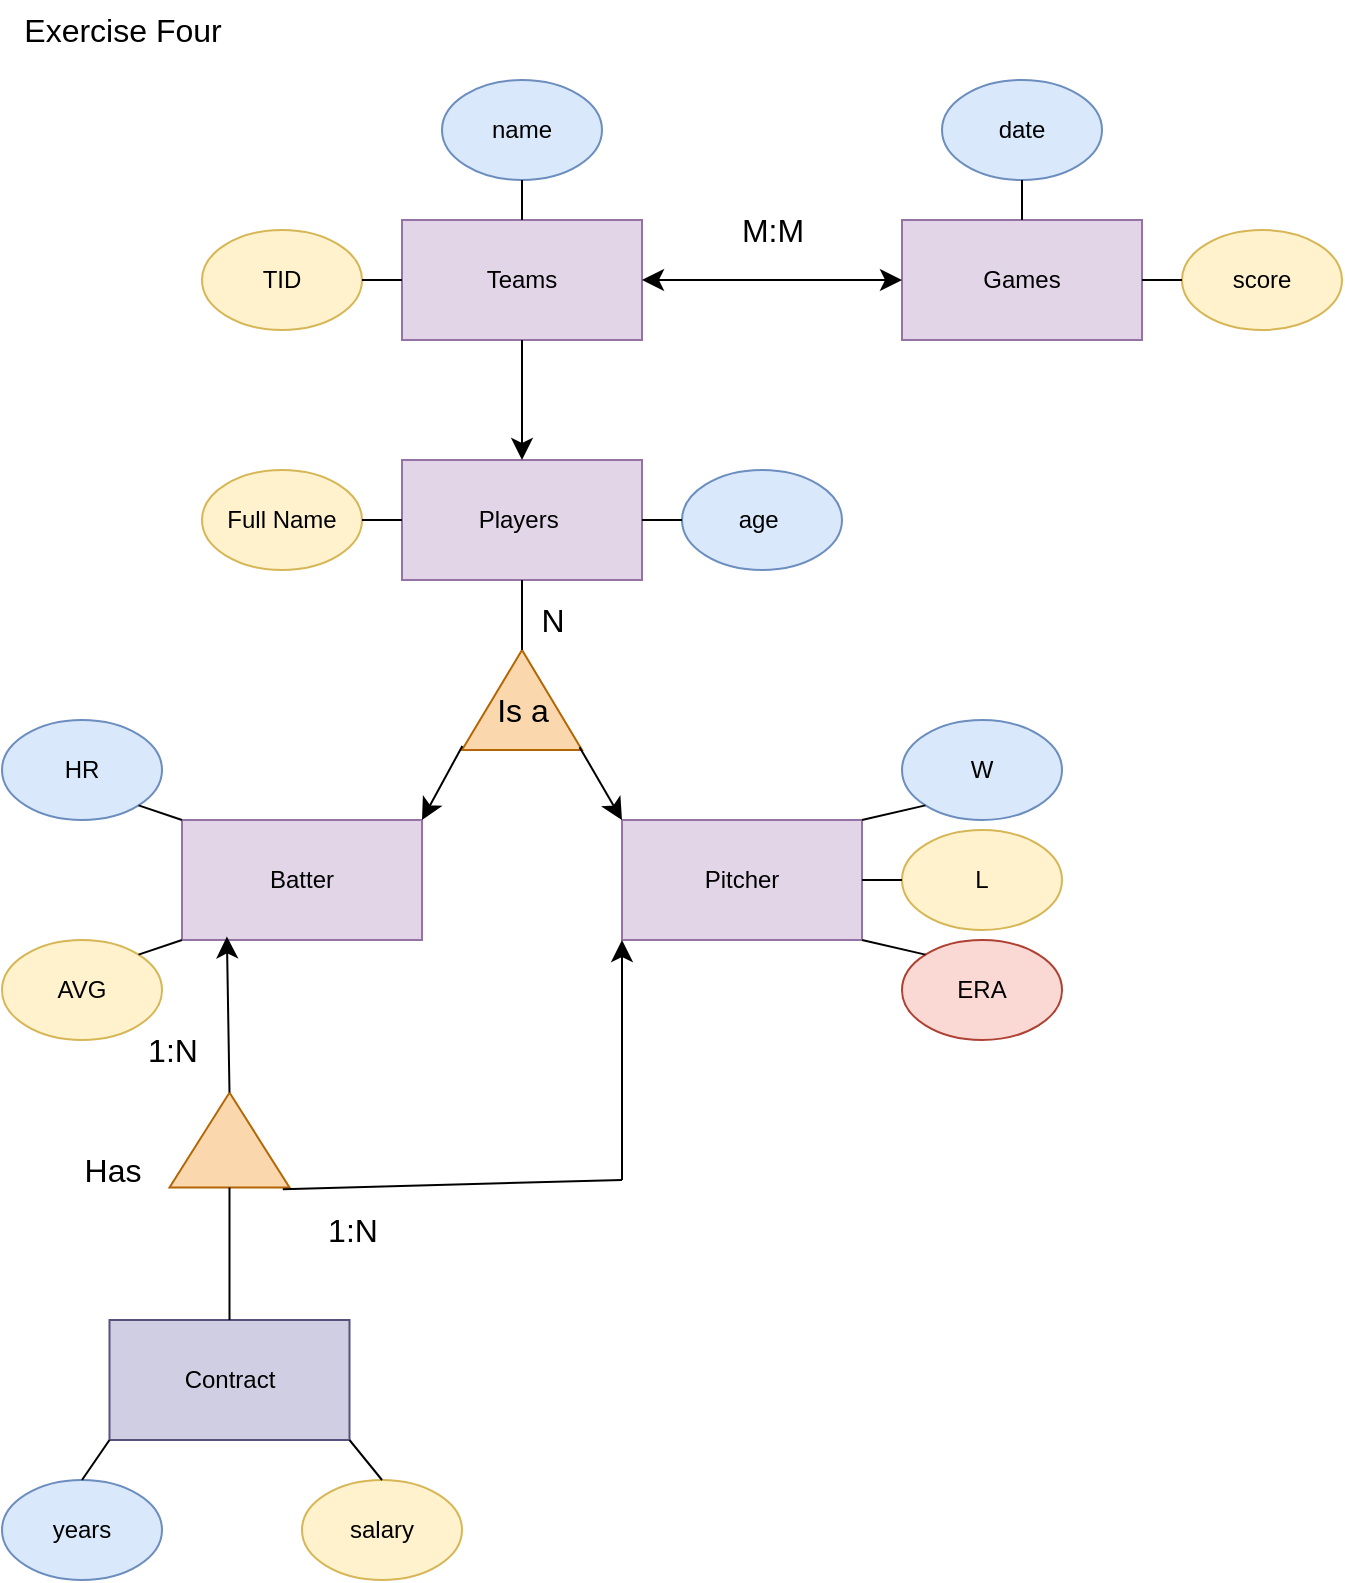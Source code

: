 <mxfile version="26.1.1">
  <diagram id="R2lEEEUBdFMjLlhIrx00" name="Page-1">
    <mxGraphModel dx="1050" dy="572" grid="1" gridSize="10" guides="1" tooltips="1" connect="1" arrows="1" fold="1" page="1" pageScale="1" pageWidth="850" pageHeight="1100" math="0" shadow="0" extFonts="Permanent Marker^https://fonts.googleapis.com/css?family=Permanent+Marker">
      <root>
        <mxCell id="0" />
        <mxCell id="1" parent="0" />
        <mxCell id="TFSzPMNnPXyiXONNqt8Z-2" value="Players&amp;nbsp;" style="rounded=0;whiteSpace=wrap;html=1;fillColor=#e1d5e7;strokeColor=#9673a6;" vertex="1" parent="1">
          <mxGeometry x="340" y="260" width="120" height="60" as="geometry" />
        </mxCell>
        <mxCell id="TFSzPMNnPXyiXONNqt8Z-3" value="Exercise Four" style="text;html=1;align=center;verticalAlign=middle;resizable=0;points=[];autosize=1;strokeColor=none;fillColor=none;fontSize=16;" vertex="1" parent="1">
          <mxGeometry x="140" y="30" width="120" height="30" as="geometry" />
        </mxCell>
        <mxCell id="TFSzPMNnPXyiXONNqt8Z-4" value="Batter" style="rounded=0;whiteSpace=wrap;html=1;fillColor=#e1d5e7;strokeColor=#9673a6;" vertex="1" parent="1">
          <mxGeometry x="230" y="440" width="120" height="60" as="geometry" />
        </mxCell>
        <mxCell id="TFSzPMNnPXyiXONNqt8Z-5" value="Pitcher" style="rounded=0;whiteSpace=wrap;html=1;fillColor=#e1d5e7;strokeColor=#9673a6;" vertex="1" parent="1">
          <mxGeometry x="450" y="440" width="120" height="60" as="geometry" />
        </mxCell>
        <mxCell id="TFSzPMNnPXyiXONNqt8Z-9" value="Full Name" style="ellipse;whiteSpace=wrap;html=1;fillColor=#fff2cc;strokeColor=#d6b656;" vertex="1" parent="1">
          <mxGeometry x="240" y="265" width="80" height="50" as="geometry" />
        </mxCell>
        <mxCell id="TFSzPMNnPXyiXONNqt8Z-10" value="age&amp;nbsp;" style="ellipse;whiteSpace=wrap;html=1;fillColor=#dae8fc;strokeColor=#6c8ebf;" vertex="1" parent="1">
          <mxGeometry x="480" y="265" width="80" height="50" as="geometry" />
        </mxCell>
        <mxCell id="TFSzPMNnPXyiXONNqt8Z-13" value="" style="triangle;whiteSpace=wrap;html=1;rotation=-90;fillColor=#fad7ac;strokeColor=#b46504;" vertex="1" parent="1">
          <mxGeometry x="375" y="350" width="50" height="60" as="geometry" />
        </mxCell>
        <mxCell id="TFSzPMNnPXyiXONNqt8Z-14" value="Is a" style="text;html=1;align=center;verticalAlign=middle;resizable=0;points=[];autosize=1;strokeColor=none;fillColor=none;fontSize=16;" vertex="1" parent="1">
          <mxGeometry x="375" y="370" width="50" height="30" as="geometry" />
        </mxCell>
        <mxCell id="TFSzPMNnPXyiXONNqt8Z-16" value="" style="endArrow=none;html=1;rounded=0;fontSize=12;startSize=8;endSize=8;curved=1;entryX=0.5;entryY=1;entryDx=0;entryDy=0;exitX=1;exitY=0.5;exitDx=0;exitDy=0;" edge="1" parent="1" source="TFSzPMNnPXyiXONNqt8Z-13" target="TFSzPMNnPXyiXONNqt8Z-2">
          <mxGeometry width="50" height="50" relative="1" as="geometry">
            <mxPoint x="310" y="370" as="sourcePoint" />
            <mxPoint x="360" y="320" as="targetPoint" />
          </mxGeometry>
        </mxCell>
        <mxCell id="TFSzPMNnPXyiXONNqt8Z-17" value="N" style="text;html=1;align=center;verticalAlign=middle;resizable=0;points=[];autosize=1;strokeColor=none;fillColor=none;fontSize=16;" vertex="1" parent="1">
          <mxGeometry x="395" y="325" width="40" height="30" as="geometry" />
        </mxCell>
        <mxCell id="TFSzPMNnPXyiXONNqt8Z-19" value="W" style="ellipse;whiteSpace=wrap;html=1;fillColor=#dae8fc;strokeColor=#6c8ebf;" vertex="1" parent="1">
          <mxGeometry x="590" y="390" width="80" height="50" as="geometry" />
        </mxCell>
        <mxCell id="TFSzPMNnPXyiXONNqt8Z-20" value="L" style="ellipse;whiteSpace=wrap;html=1;fillColor=#fff2cc;strokeColor=#d6b656;" vertex="1" parent="1">
          <mxGeometry x="590" y="445" width="80" height="50" as="geometry" />
        </mxCell>
        <mxCell id="TFSzPMNnPXyiXONNqt8Z-21" value="ERA" style="ellipse;whiteSpace=wrap;html=1;fillColor=#fad9d5;strokeColor=#ae4132;" vertex="1" parent="1">
          <mxGeometry x="590" y="500" width="80" height="50" as="geometry" />
        </mxCell>
        <mxCell id="TFSzPMNnPXyiXONNqt8Z-25" value="" style="endArrow=none;html=1;rounded=0;fontSize=12;startSize=8;endSize=8;curved=1;entryX=1;entryY=0;entryDx=0;entryDy=0;exitX=0;exitY=1;exitDx=0;exitDy=0;" edge="1" parent="1" source="TFSzPMNnPXyiXONNqt8Z-19" target="TFSzPMNnPXyiXONNqt8Z-5">
          <mxGeometry width="50" height="50" relative="1" as="geometry">
            <mxPoint x="560" y="500" as="sourcePoint" />
            <mxPoint x="610" y="450" as="targetPoint" />
          </mxGeometry>
        </mxCell>
        <mxCell id="TFSzPMNnPXyiXONNqt8Z-26" value="" style="endArrow=none;html=1;rounded=0;fontSize=12;startSize=8;endSize=8;curved=1;entryX=1;entryY=1;entryDx=0;entryDy=0;exitX=0;exitY=0;exitDx=0;exitDy=0;" edge="1" parent="1" source="TFSzPMNnPXyiXONNqt8Z-21" target="TFSzPMNnPXyiXONNqt8Z-5">
          <mxGeometry width="50" height="50" relative="1" as="geometry">
            <mxPoint x="612" y="443" as="sourcePoint" />
            <mxPoint x="580" y="450" as="targetPoint" />
          </mxGeometry>
        </mxCell>
        <mxCell id="TFSzPMNnPXyiXONNqt8Z-27" value="" style="endArrow=none;html=1;rounded=0;fontSize=12;startSize=8;endSize=8;curved=1;exitX=1;exitY=0.5;exitDx=0;exitDy=0;entryX=0;entryY=0.5;entryDx=0;entryDy=0;" edge="1" parent="1" source="TFSzPMNnPXyiXONNqt8Z-5" target="TFSzPMNnPXyiXONNqt8Z-20">
          <mxGeometry width="50" height="50" relative="1" as="geometry">
            <mxPoint x="560" y="500" as="sourcePoint" />
            <mxPoint x="610" y="450" as="targetPoint" />
          </mxGeometry>
        </mxCell>
        <mxCell id="TFSzPMNnPXyiXONNqt8Z-28" value="HR" style="ellipse;whiteSpace=wrap;html=1;fillColor=#dae8fc;strokeColor=#6c8ebf;" vertex="1" parent="1">
          <mxGeometry x="140" y="390" width="80" height="50" as="geometry" />
        </mxCell>
        <mxCell id="TFSzPMNnPXyiXONNqt8Z-29" value="AVG" style="ellipse;whiteSpace=wrap;html=1;fillColor=#fff2cc;strokeColor=#d6b656;" vertex="1" parent="1">
          <mxGeometry x="140" y="500" width="80" height="50" as="geometry" />
        </mxCell>
        <mxCell id="TFSzPMNnPXyiXONNqt8Z-30" value="" style="endArrow=none;html=1;rounded=0;fontSize=12;startSize=8;endSize=8;curved=1;exitX=1;exitY=0;exitDx=0;exitDy=0;entryX=0;entryY=1;entryDx=0;entryDy=0;" edge="1" parent="1" source="TFSzPMNnPXyiXONNqt8Z-29" target="TFSzPMNnPXyiXONNqt8Z-4">
          <mxGeometry width="50" height="50" relative="1" as="geometry">
            <mxPoint x="270" y="500" as="sourcePoint" />
            <mxPoint x="320" y="450" as="targetPoint" />
          </mxGeometry>
        </mxCell>
        <mxCell id="TFSzPMNnPXyiXONNqt8Z-31" value="" style="endArrow=none;html=1;rounded=0;fontSize=12;startSize=8;endSize=8;curved=1;exitX=1;exitY=1;exitDx=0;exitDy=0;entryX=0;entryY=0;entryDx=0;entryDy=0;" edge="1" parent="1" source="TFSzPMNnPXyiXONNqt8Z-28" target="TFSzPMNnPXyiXONNqt8Z-4">
          <mxGeometry width="50" height="50" relative="1" as="geometry">
            <mxPoint x="270" y="500" as="sourcePoint" />
            <mxPoint x="320" y="450" as="targetPoint" />
          </mxGeometry>
        </mxCell>
        <mxCell id="TFSzPMNnPXyiXONNqt8Z-32" value="Teams" style="rounded=0;whiteSpace=wrap;html=1;fillColor=#e1d5e7;strokeColor=#9673a6;" vertex="1" parent="1">
          <mxGeometry x="340" y="140" width="120" height="60" as="geometry" />
        </mxCell>
        <mxCell id="TFSzPMNnPXyiXONNqt8Z-35" value="" style="endArrow=classic;html=1;rounded=0;fontSize=12;startSize=8;endSize=8;curved=1;exitX=0.028;exitY=0.98;exitDx=0;exitDy=0;exitPerimeter=0;entryX=0;entryY=0;entryDx=0;entryDy=0;" edge="1" parent="1" source="TFSzPMNnPXyiXONNqt8Z-13" target="TFSzPMNnPXyiXONNqt8Z-5">
          <mxGeometry width="50" height="50" relative="1" as="geometry">
            <mxPoint x="380" y="410" as="sourcePoint" />
            <mxPoint x="360" y="460" as="targetPoint" />
          </mxGeometry>
        </mxCell>
        <mxCell id="TFSzPMNnPXyiXONNqt8Z-47" value="" style="endArrow=none;html=1;rounded=0;fontSize=12;startSize=8;endSize=8;curved=1;exitX=1;exitY=0.5;exitDx=0;exitDy=0;entryX=0;entryY=0.5;entryDx=0;entryDy=0;" edge="1" parent="1" source="TFSzPMNnPXyiXONNqt8Z-9" target="TFSzPMNnPXyiXONNqt8Z-2">
          <mxGeometry width="50" height="50" relative="1" as="geometry">
            <mxPoint x="340" y="330" as="sourcePoint" />
            <mxPoint x="390" y="280" as="targetPoint" />
          </mxGeometry>
        </mxCell>
        <mxCell id="TFSzPMNnPXyiXONNqt8Z-49" value="" style="endArrow=none;html=1;rounded=0;fontSize=12;startSize=8;endSize=8;curved=1;exitX=1;exitY=0.5;exitDx=0;exitDy=0;entryX=0;entryY=0.5;entryDx=0;entryDy=0;" edge="1" parent="1" source="TFSzPMNnPXyiXONNqt8Z-2" target="TFSzPMNnPXyiXONNqt8Z-10">
          <mxGeometry width="50" height="50" relative="1" as="geometry">
            <mxPoint x="340" y="330" as="sourcePoint" />
            <mxPoint x="390" y="280" as="targetPoint" />
          </mxGeometry>
        </mxCell>
        <mxCell id="TFSzPMNnPXyiXONNqt8Z-50" value="TID" style="ellipse;whiteSpace=wrap;html=1;fillColor=#fff2cc;strokeColor=#d6b656;" vertex="1" parent="1">
          <mxGeometry x="240" y="145" width="80" height="50" as="geometry" />
        </mxCell>
        <mxCell id="TFSzPMNnPXyiXONNqt8Z-51" value="name" style="ellipse;whiteSpace=wrap;html=1;fillColor=#dae8fc;strokeColor=#6c8ebf;" vertex="1" parent="1">
          <mxGeometry x="360" y="70" width="80" height="50" as="geometry" />
        </mxCell>
        <mxCell id="TFSzPMNnPXyiXONNqt8Z-52" value="" style="endArrow=none;html=1;rounded=0;fontSize=12;startSize=8;endSize=8;curved=1;exitX=1;exitY=0.5;exitDx=0;exitDy=0;entryX=0;entryY=0.5;entryDx=0;entryDy=0;" edge="1" parent="1" source="TFSzPMNnPXyiXONNqt8Z-50" target="TFSzPMNnPXyiXONNqt8Z-32">
          <mxGeometry width="50" height="50" relative="1" as="geometry">
            <mxPoint x="340" y="240" as="sourcePoint" />
            <mxPoint x="390" y="190" as="targetPoint" />
          </mxGeometry>
        </mxCell>
        <mxCell id="TFSzPMNnPXyiXONNqt8Z-54" value="" style="endArrow=classic;html=1;rounded=0;fontSize=12;startSize=8;endSize=8;curved=1;exitX=0.5;exitY=1;exitDx=0;exitDy=0;entryX=0.5;entryY=0;entryDx=0;entryDy=0;" edge="1" parent="1" source="TFSzPMNnPXyiXONNqt8Z-32" target="TFSzPMNnPXyiXONNqt8Z-2">
          <mxGeometry width="50" height="50" relative="1" as="geometry">
            <mxPoint x="340" y="230" as="sourcePoint" />
            <mxPoint x="390" y="180" as="targetPoint" />
          </mxGeometry>
        </mxCell>
        <mxCell id="TFSzPMNnPXyiXONNqt8Z-56" value="" style="endArrow=classic;html=1;rounded=0;fontSize=12;startSize=8;endSize=8;curved=1;entryX=1;entryY=0;entryDx=0;entryDy=0;exitX=0.04;exitY=0.003;exitDx=0;exitDy=0;exitPerimeter=0;" edge="1" parent="1" source="TFSzPMNnPXyiXONNqt8Z-13" target="TFSzPMNnPXyiXONNqt8Z-4">
          <mxGeometry width="50" height="50" relative="1" as="geometry">
            <mxPoint x="370" y="420" as="sourcePoint" />
            <mxPoint x="420" y="410" as="targetPoint" />
          </mxGeometry>
        </mxCell>
        <mxCell id="TFSzPMNnPXyiXONNqt8Z-57" value="" style="triangle;whiteSpace=wrap;html=1;rotation=-90;fillColor=#fad7ac;strokeColor=#b46504;" vertex="1" parent="1">
          <mxGeometry x="230" y="570" width="47.5" height="60" as="geometry" />
        </mxCell>
        <mxCell id="TFSzPMNnPXyiXONNqt8Z-58" value="Contract" style="whiteSpace=wrap;html=1;fillColor=#d0cee2;strokeColor=#56517e;" vertex="1" parent="1">
          <mxGeometry x="193.75" y="690" width="120" height="60" as="geometry" />
        </mxCell>
        <mxCell id="TFSzPMNnPXyiXONNqt8Z-60" style="edgeStyle=none;curved=1;rounded=0;orthogonalLoop=1;jettySize=auto;html=1;exitX=1;exitY=0.5;exitDx=0;exitDy=0;entryX=0.187;entryY=0.97;entryDx=0;entryDy=0;entryPerimeter=0;fontSize=12;startSize=8;endSize=8;" edge="1" parent="1" source="TFSzPMNnPXyiXONNqt8Z-57" target="TFSzPMNnPXyiXONNqt8Z-4">
          <mxGeometry relative="1" as="geometry" />
        </mxCell>
        <mxCell id="TFSzPMNnPXyiXONNqt8Z-61" value="Has" style="text;html=1;align=center;verticalAlign=middle;resizable=0;points=[];autosize=1;strokeColor=none;fillColor=none;fontSize=16;" vertex="1" parent="1">
          <mxGeometry x="170" y="600" width="50" height="30" as="geometry" />
        </mxCell>
        <mxCell id="TFSzPMNnPXyiXONNqt8Z-64" value="" style="endArrow=none;html=1;rounded=0;fontSize=12;startSize=8;endSize=8;curved=1;exitX=-0.018;exitY=0.944;exitDx=0;exitDy=0;exitPerimeter=0;" edge="1" parent="1" source="TFSzPMNnPXyiXONNqt8Z-57">
          <mxGeometry width="50" height="50" relative="1" as="geometry">
            <mxPoint x="540" y="520" as="sourcePoint" />
            <mxPoint x="450" y="620" as="targetPoint" />
          </mxGeometry>
        </mxCell>
        <mxCell id="TFSzPMNnPXyiXONNqt8Z-66" value="" style="endArrow=classic;html=1;rounded=0;fontSize=12;startSize=8;endSize=8;curved=1;entryX=0;entryY=1;entryDx=0;entryDy=0;" edge="1" parent="1" target="TFSzPMNnPXyiXONNqt8Z-5">
          <mxGeometry width="50" height="50" relative="1" as="geometry">
            <mxPoint x="450" y="620" as="sourcePoint" />
            <mxPoint x="590" y="470" as="targetPoint" />
          </mxGeometry>
        </mxCell>
        <mxCell id="TFSzPMNnPXyiXONNqt8Z-67" value="1:N" style="text;html=1;align=center;verticalAlign=middle;resizable=0;points=[];autosize=1;strokeColor=none;fillColor=none;fontSize=16;" vertex="1" parent="1">
          <mxGeometry x="200" y="540" width="50" height="30" as="geometry" />
        </mxCell>
        <mxCell id="TFSzPMNnPXyiXONNqt8Z-68" value="1:N" style="text;html=1;align=center;verticalAlign=middle;resizable=0;points=[];autosize=1;strokeColor=none;fillColor=none;fontSize=16;" vertex="1" parent="1">
          <mxGeometry x="290" y="630" width="50" height="30" as="geometry" />
        </mxCell>
        <mxCell id="TFSzPMNnPXyiXONNqt8Z-70" value="" style="endArrow=none;html=1;rounded=0;fontSize=12;startSize=8;endSize=8;curved=1;exitX=0.5;exitY=0;exitDx=0;exitDy=0;entryX=0;entryY=0.5;entryDx=0;entryDy=0;" edge="1" parent="1" source="TFSzPMNnPXyiXONNqt8Z-58" target="TFSzPMNnPXyiXONNqt8Z-57">
          <mxGeometry width="50" height="50" relative="1" as="geometry">
            <mxPoint x="540" y="650" as="sourcePoint" />
            <mxPoint x="254" y="630" as="targetPoint" />
          </mxGeometry>
        </mxCell>
        <mxCell id="TFSzPMNnPXyiXONNqt8Z-71" value="Games" style="whiteSpace=wrap;html=1;fillColor=#e1d5e7;strokeColor=#9673a6;" vertex="1" parent="1">
          <mxGeometry x="590" y="140" width="120" height="60" as="geometry" />
        </mxCell>
        <mxCell id="TFSzPMNnPXyiXONNqt8Z-72" value="years" style="ellipse;whiteSpace=wrap;html=1;fillColor=#dae8fc;strokeColor=#6c8ebf;" vertex="1" parent="1">
          <mxGeometry x="140" y="770" width="80" height="50" as="geometry" />
        </mxCell>
        <mxCell id="TFSzPMNnPXyiXONNqt8Z-73" value="salary" style="ellipse;whiteSpace=wrap;html=1;fillColor=#fff2cc;strokeColor=#d6b656;" vertex="1" parent="1">
          <mxGeometry x="290" y="770" width="80" height="50" as="geometry" />
        </mxCell>
        <mxCell id="TFSzPMNnPXyiXONNqt8Z-74" value="" style="endArrow=none;html=1;rounded=0;fontSize=12;startSize=8;endSize=8;curved=1;exitX=0;exitY=1;exitDx=0;exitDy=0;entryX=0.5;entryY=0;entryDx=0;entryDy=0;" edge="1" parent="1" source="TFSzPMNnPXyiXONNqt8Z-58" target="TFSzPMNnPXyiXONNqt8Z-72">
          <mxGeometry width="50" height="50" relative="1" as="geometry">
            <mxPoint x="270" y="650" as="sourcePoint" />
            <mxPoint x="320" y="600" as="targetPoint" />
          </mxGeometry>
        </mxCell>
        <mxCell id="TFSzPMNnPXyiXONNqt8Z-75" value="" style="endArrow=none;html=1;rounded=0;fontSize=12;startSize=8;endSize=8;curved=1;exitX=1;exitY=1;exitDx=0;exitDy=0;entryX=0.5;entryY=0;entryDx=0;entryDy=0;" edge="1" parent="1" source="TFSzPMNnPXyiXONNqt8Z-58" target="TFSzPMNnPXyiXONNqt8Z-73">
          <mxGeometry width="50" height="50" relative="1" as="geometry">
            <mxPoint x="270" y="650" as="sourcePoint" />
            <mxPoint x="320" y="600" as="targetPoint" />
          </mxGeometry>
        </mxCell>
        <mxCell id="TFSzPMNnPXyiXONNqt8Z-77" value="" style="endArrow=none;html=1;rounded=0;fontSize=12;startSize=8;endSize=8;curved=1;exitX=0.5;exitY=1;exitDx=0;exitDy=0;entryX=0.5;entryY=0;entryDx=0;entryDy=0;" edge="1" parent="1" source="TFSzPMNnPXyiXONNqt8Z-51" target="TFSzPMNnPXyiXONNqt8Z-32">
          <mxGeometry width="50" height="50" relative="1" as="geometry">
            <mxPoint x="420" y="240" as="sourcePoint" />
            <mxPoint x="470" y="190" as="targetPoint" />
          </mxGeometry>
        </mxCell>
        <mxCell id="TFSzPMNnPXyiXONNqt8Z-78" value="" style="endArrow=classic;startArrow=classic;html=1;rounded=0;fontSize=12;startSize=8;endSize=8;curved=1;entryX=0;entryY=0.5;entryDx=0;entryDy=0;exitX=1;exitY=0.5;exitDx=0;exitDy=0;" edge="1" parent="1" source="TFSzPMNnPXyiXONNqt8Z-32" target="TFSzPMNnPXyiXONNqt8Z-71">
          <mxGeometry width="50" height="50" relative="1" as="geometry">
            <mxPoint x="420" y="240" as="sourcePoint" />
            <mxPoint x="470" y="190" as="targetPoint" />
          </mxGeometry>
        </mxCell>
        <mxCell id="TFSzPMNnPXyiXONNqt8Z-79" value="M:M" style="text;html=1;align=center;verticalAlign=middle;resizable=0;points=[];autosize=1;strokeColor=none;fillColor=none;fontSize=16;" vertex="1" parent="1">
          <mxGeometry x="500" y="130" width="50" height="30" as="geometry" />
        </mxCell>
        <mxCell id="TFSzPMNnPXyiXONNqt8Z-81" value="date" style="ellipse;whiteSpace=wrap;html=1;fillColor=#dae8fc;strokeColor=#6c8ebf;" vertex="1" parent="1">
          <mxGeometry x="610" y="70" width="80" height="50" as="geometry" />
        </mxCell>
        <mxCell id="TFSzPMNnPXyiXONNqt8Z-82" value="score" style="ellipse;whiteSpace=wrap;html=1;fillColor=#fff2cc;strokeColor=#d6b656;" vertex="1" parent="1">
          <mxGeometry x="730" y="145" width="80" height="50" as="geometry" />
        </mxCell>
        <mxCell id="TFSzPMNnPXyiXONNqt8Z-84" value="" style="endArrow=none;html=1;rounded=0;fontSize=12;startSize=8;endSize=8;curved=1;exitX=0.5;exitY=1;exitDx=0;exitDy=0;entryX=0.5;entryY=0;entryDx=0;entryDy=0;" edge="1" parent="1" source="TFSzPMNnPXyiXONNqt8Z-81" target="TFSzPMNnPXyiXONNqt8Z-71">
          <mxGeometry width="50" height="50" relative="1" as="geometry">
            <mxPoint x="730" y="250" as="sourcePoint" />
            <mxPoint x="780" y="200" as="targetPoint" />
          </mxGeometry>
        </mxCell>
        <mxCell id="TFSzPMNnPXyiXONNqt8Z-86" value="" style="endArrow=none;html=1;rounded=0;fontSize=12;startSize=8;endSize=8;curved=1;exitX=1;exitY=0.5;exitDx=0;exitDy=0;entryX=0;entryY=0.5;entryDx=0;entryDy=0;" edge="1" parent="1" source="TFSzPMNnPXyiXONNqt8Z-71" target="TFSzPMNnPXyiXONNqt8Z-82">
          <mxGeometry width="50" height="50" relative="1" as="geometry">
            <mxPoint x="730" y="250" as="sourcePoint" />
            <mxPoint x="780" y="200" as="targetPoint" />
          </mxGeometry>
        </mxCell>
      </root>
    </mxGraphModel>
  </diagram>
</mxfile>
